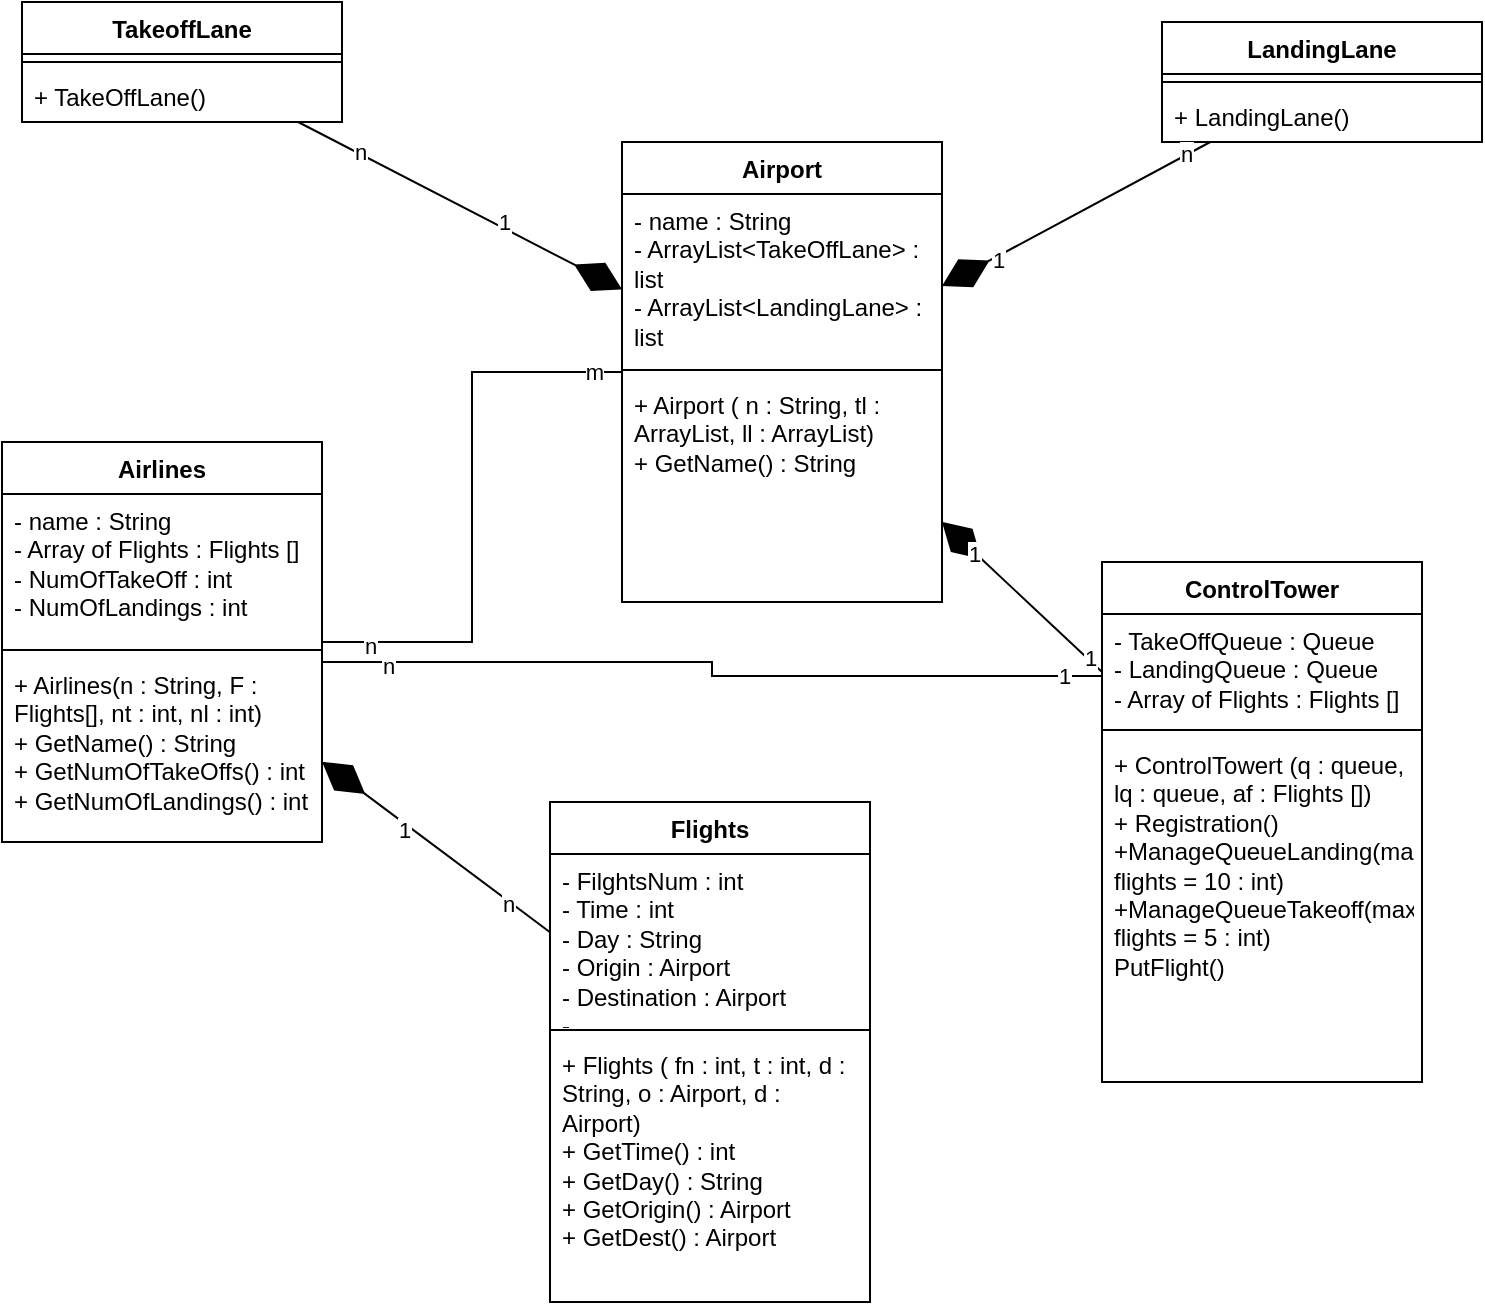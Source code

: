 <mxfile version="25.0.3">
  <diagram name="Page-1" id="1qvyO5PZAQHN4se-4NWC">
    <mxGraphModel dx="913" dy="575" grid="1" gridSize="10" guides="1" tooltips="1" connect="1" arrows="1" fold="1" page="1" pageScale="1" pageWidth="827" pageHeight="1169" math="0" shadow="0">
      <root>
        <mxCell id="0" />
        <mxCell id="1" parent="0" />
        <mxCell id="b2fOQYT7QFTo7LQONVob-1" value="ControlTower" style="swimlane;fontStyle=1;align=center;verticalAlign=top;childLayout=stackLayout;horizontal=1;startSize=26;horizontalStack=0;resizeParent=1;resizeParentMax=0;resizeLast=0;collapsible=1;marginBottom=0;whiteSpace=wrap;html=1;" vertex="1" parent="1">
          <mxGeometry x="610" y="310" width="160" height="260" as="geometry" />
        </mxCell>
        <mxCell id="b2fOQYT7QFTo7LQONVob-2" value="- TakeOffQueue : Queue&lt;div&gt;- LandingQueue : Queue&lt;/div&gt;&lt;div&gt;- Array of Flights : Flights []&lt;/div&gt;" style="text;strokeColor=none;fillColor=none;align=left;verticalAlign=top;spacingLeft=4;spacingRight=4;overflow=hidden;rotatable=0;points=[[0,0.5],[1,0.5]];portConstraint=eastwest;whiteSpace=wrap;html=1;" vertex="1" parent="b2fOQYT7QFTo7LQONVob-1">
          <mxGeometry y="26" width="160" height="54" as="geometry" />
        </mxCell>
        <mxCell id="b2fOQYT7QFTo7LQONVob-3" value="" style="line;strokeWidth=1;fillColor=none;align=left;verticalAlign=middle;spacingTop=-1;spacingLeft=3;spacingRight=3;rotatable=0;labelPosition=right;points=[];portConstraint=eastwest;strokeColor=inherit;" vertex="1" parent="b2fOQYT7QFTo7LQONVob-1">
          <mxGeometry y="80" width="160" height="8" as="geometry" />
        </mxCell>
        <mxCell id="b2fOQYT7QFTo7LQONVob-4" value="+ ControlTowert (q : queue, lq : queue, af : Flights [])&lt;div&gt;+ Registration()&lt;/div&gt;&lt;div&gt;+ManageQueueLanding(max flights = 10 : int)&lt;/div&gt;&lt;div&gt;&lt;span style=&quot;background-color: initial;&quot;&gt;+ManageQueueTakeoff(max flights = 5 : int)&lt;/span&gt;&lt;/div&gt;&lt;div&gt;&lt;span style=&quot;background-color: initial;&quot;&gt;PutFlight()&lt;/span&gt;&lt;/div&gt;&lt;div&gt;&lt;br&gt;&lt;/div&gt;" style="text;strokeColor=none;fillColor=none;align=left;verticalAlign=top;spacingLeft=4;spacingRight=4;overflow=hidden;rotatable=0;points=[[0,0.5],[1,0.5]];portConstraint=eastwest;whiteSpace=wrap;html=1;" vertex="1" parent="b2fOQYT7QFTo7LQONVob-1">
          <mxGeometry y="88" width="160" height="172" as="geometry" />
        </mxCell>
        <mxCell id="b2fOQYT7QFTo7LQONVob-5" value="Airlines" style="swimlane;fontStyle=1;align=center;verticalAlign=top;childLayout=stackLayout;horizontal=1;startSize=26;horizontalStack=0;resizeParent=1;resizeParentMax=0;resizeLast=0;collapsible=1;marginBottom=0;whiteSpace=wrap;html=1;" vertex="1" parent="1">
          <mxGeometry x="60" y="250" width="160" height="200" as="geometry" />
        </mxCell>
        <mxCell id="b2fOQYT7QFTo7LQONVob-6" value="- name : String&lt;div&gt;- Array of Flights : Flights []&lt;/div&gt;&lt;div&gt;- NumOfTakeOff : int&lt;/div&gt;&lt;div&gt;- NumOfLandings : int&lt;/div&gt;" style="text;strokeColor=none;fillColor=none;align=left;verticalAlign=top;spacingLeft=4;spacingRight=4;overflow=hidden;rotatable=0;points=[[0,0.5],[1,0.5]];portConstraint=eastwest;whiteSpace=wrap;html=1;" vertex="1" parent="b2fOQYT7QFTo7LQONVob-5">
          <mxGeometry y="26" width="160" height="74" as="geometry" />
        </mxCell>
        <mxCell id="b2fOQYT7QFTo7LQONVob-7" value="" style="line;strokeWidth=1;fillColor=none;align=left;verticalAlign=middle;spacingTop=-1;spacingLeft=3;spacingRight=3;rotatable=0;labelPosition=right;points=[];portConstraint=eastwest;strokeColor=inherit;" vertex="1" parent="b2fOQYT7QFTo7LQONVob-5">
          <mxGeometry y="100" width="160" height="8" as="geometry" />
        </mxCell>
        <mxCell id="b2fOQYT7QFTo7LQONVob-8" value="+ Airlines(n : String, F : Flights[], nt : int, nl : int)&lt;div&gt;+ GetName() : String&lt;/div&gt;&lt;div&gt;+ GetNumOfTakeOffs() : int&lt;/div&gt;&lt;div&gt;+ GetNumOfLandings() : int&lt;/div&gt;" style="text;strokeColor=none;fillColor=none;align=left;verticalAlign=top;spacingLeft=4;spacingRight=4;overflow=hidden;rotatable=0;points=[[0,0.5],[1,0.5]];portConstraint=eastwest;whiteSpace=wrap;html=1;" vertex="1" parent="b2fOQYT7QFTo7LQONVob-5">
          <mxGeometry y="108" width="160" height="92" as="geometry" />
        </mxCell>
        <mxCell id="b2fOQYT7QFTo7LQONVob-9" value="TakeoffLane" style="swimlane;fontStyle=1;align=center;verticalAlign=top;childLayout=stackLayout;horizontal=1;startSize=26;horizontalStack=0;resizeParent=1;resizeParentMax=0;resizeLast=0;collapsible=1;marginBottom=0;whiteSpace=wrap;html=1;" vertex="1" parent="1">
          <mxGeometry x="70" y="30" width="160" height="60" as="geometry" />
        </mxCell>
        <mxCell id="b2fOQYT7QFTo7LQONVob-11" value="" style="line;strokeWidth=1;fillColor=none;align=left;verticalAlign=middle;spacingTop=-1;spacingLeft=3;spacingRight=3;rotatable=0;labelPosition=right;points=[];portConstraint=eastwest;strokeColor=inherit;" vertex="1" parent="b2fOQYT7QFTo7LQONVob-9">
          <mxGeometry y="26" width="160" height="8" as="geometry" />
        </mxCell>
        <mxCell id="b2fOQYT7QFTo7LQONVob-12" value="+ TakeOffLane()" style="text;strokeColor=none;fillColor=none;align=left;verticalAlign=top;spacingLeft=4;spacingRight=4;overflow=hidden;rotatable=0;points=[[0,0.5],[1,0.5]];portConstraint=eastwest;whiteSpace=wrap;html=1;" vertex="1" parent="b2fOQYT7QFTo7LQONVob-9">
          <mxGeometry y="34" width="160" height="26" as="geometry" />
        </mxCell>
        <mxCell id="b2fOQYT7QFTo7LQONVob-13" value="LandingLane" style="swimlane;fontStyle=1;align=center;verticalAlign=top;childLayout=stackLayout;horizontal=1;startSize=26;horizontalStack=0;resizeParent=1;resizeParentMax=0;resizeLast=0;collapsible=1;marginBottom=0;whiteSpace=wrap;html=1;" vertex="1" parent="1">
          <mxGeometry x="640" y="40" width="160" height="60" as="geometry" />
        </mxCell>
        <mxCell id="b2fOQYT7QFTo7LQONVob-15" value="" style="line;strokeWidth=1;fillColor=none;align=left;verticalAlign=middle;spacingTop=-1;spacingLeft=3;spacingRight=3;rotatable=0;labelPosition=right;points=[];portConstraint=eastwest;strokeColor=inherit;" vertex="1" parent="b2fOQYT7QFTo7LQONVob-13">
          <mxGeometry y="26" width="160" height="8" as="geometry" />
        </mxCell>
        <mxCell id="b2fOQYT7QFTo7LQONVob-16" value="+ LandingLane()" style="text;strokeColor=none;fillColor=none;align=left;verticalAlign=top;spacingLeft=4;spacingRight=4;overflow=hidden;rotatable=0;points=[[0,0.5],[1,0.5]];portConstraint=eastwest;whiteSpace=wrap;html=1;" vertex="1" parent="b2fOQYT7QFTo7LQONVob-13">
          <mxGeometry y="34" width="160" height="26" as="geometry" />
        </mxCell>
        <mxCell id="b2fOQYT7QFTo7LQONVob-17" value="Airport" style="swimlane;fontStyle=1;align=center;verticalAlign=top;childLayout=stackLayout;horizontal=1;startSize=26;horizontalStack=0;resizeParent=1;resizeParentMax=0;resizeLast=0;collapsible=1;marginBottom=0;whiteSpace=wrap;html=1;" vertex="1" parent="1">
          <mxGeometry x="370" y="100" width="160" height="230" as="geometry" />
        </mxCell>
        <mxCell id="b2fOQYT7QFTo7LQONVob-18" value="- name : String&lt;div&gt;- ArrayList&amp;lt;TakeOffLane&amp;gt; : list&lt;/div&gt;&lt;div&gt;- ArrayList&amp;lt;LandingLane&amp;gt; : list&lt;/div&gt;" style="text;strokeColor=none;fillColor=none;align=left;verticalAlign=top;spacingLeft=4;spacingRight=4;overflow=hidden;rotatable=0;points=[[0,0.5],[1,0.5]];portConstraint=eastwest;whiteSpace=wrap;html=1;" vertex="1" parent="b2fOQYT7QFTo7LQONVob-17">
          <mxGeometry y="26" width="160" height="84" as="geometry" />
        </mxCell>
        <mxCell id="b2fOQYT7QFTo7LQONVob-19" value="" style="line;strokeWidth=1;fillColor=none;align=left;verticalAlign=middle;spacingTop=-1;spacingLeft=3;spacingRight=3;rotatable=0;labelPosition=right;points=[];portConstraint=eastwest;strokeColor=inherit;" vertex="1" parent="b2fOQYT7QFTo7LQONVob-17">
          <mxGeometry y="110" width="160" height="8" as="geometry" />
        </mxCell>
        <mxCell id="b2fOQYT7QFTo7LQONVob-20" value="+ Airport ( n : String, tl : ArrayList, ll : ArrayList)&lt;div&gt;+ GetName() : String&lt;/div&gt;&lt;div&gt;&lt;br&gt;&lt;/div&gt;" style="text;strokeColor=none;fillColor=none;align=left;verticalAlign=top;spacingLeft=4;spacingRight=4;overflow=hidden;rotatable=0;points=[[0,0.5],[1,0.5]];portConstraint=eastwest;whiteSpace=wrap;html=1;" vertex="1" parent="b2fOQYT7QFTo7LQONVob-17">
          <mxGeometry y="118" width="160" height="112" as="geometry" />
        </mxCell>
        <mxCell id="b2fOQYT7QFTo7LQONVob-21" value="Flights" style="swimlane;fontStyle=1;align=center;verticalAlign=top;childLayout=stackLayout;horizontal=1;startSize=26;horizontalStack=0;resizeParent=1;resizeParentMax=0;resizeLast=0;collapsible=1;marginBottom=0;whiteSpace=wrap;html=1;" vertex="1" parent="1">
          <mxGeometry x="334" y="430" width="160" height="250" as="geometry" />
        </mxCell>
        <mxCell id="b2fOQYT7QFTo7LQONVob-22" value="- FilghtsNum : int&lt;div&gt;- Time : int&lt;/div&gt;&lt;div&gt;- Day : String&lt;/div&gt;&lt;div&gt;- Origin : Airport&lt;/div&gt;&lt;div&gt;- Destination : Airport&lt;/div&gt;&lt;div&gt;-&amp;nbsp;&lt;/div&gt;" style="text;strokeColor=none;fillColor=none;align=left;verticalAlign=top;spacingLeft=4;spacingRight=4;overflow=hidden;rotatable=0;points=[[0,0.5],[1,0.5]];portConstraint=eastwest;whiteSpace=wrap;html=1;" vertex="1" parent="b2fOQYT7QFTo7LQONVob-21">
          <mxGeometry y="26" width="160" height="84" as="geometry" />
        </mxCell>
        <mxCell id="b2fOQYT7QFTo7LQONVob-23" value="" style="line;strokeWidth=1;fillColor=none;align=left;verticalAlign=middle;spacingTop=-1;spacingLeft=3;spacingRight=3;rotatable=0;labelPosition=right;points=[];portConstraint=eastwest;strokeColor=inherit;" vertex="1" parent="b2fOQYT7QFTo7LQONVob-21">
          <mxGeometry y="110" width="160" height="8" as="geometry" />
        </mxCell>
        <mxCell id="b2fOQYT7QFTo7LQONVob-24" value="+ Flights ( fn : int, t : int, d : String, o : Airport, d : Airport)&lt;div&gt;+ GetTime() : int&lt;/div&gt;&lt;div&gt;+ GetDay() : String&lt;/div&gt;&lt;div&gt;+ GetOrigin() : Airport&lt;/div&gt;&lt;div&gt;+ GetDest() : Airport&lt;/div&gt;" style="text;strokeColor=none;fillColor=none;align=left;verticalAlign=top;spacingLeft=4;spacingRight=4;overflow=hidden;rotatable=0;points=[[0,0.5],[1,0.5]];portConstraint=eastwest;whiteSpace=wrap;html=1;" vertex="1" parent="b2fOQYT7QFTo7LQONVob-21">
          <mxGeometry y="118" width="160" height="132" as="geometry" />
        </mxCell>
        <mxCell id="b2fOQYT7QFTo7LQONVob-25" value="" style="endArrow=diamondThin;endFill=1;endSize=24;html=1;rounded=0;" edge="1" parent="1" source="b2fOQYT7QFTo7LQONVob-9" target="b2fOQYT7QFTo7LQONVob-17">
          <mxGeometry width="160" relative="1" as="geometry">
            <mxPoint x="330" y="210" as="sourcePoint" />
            <mxPoint x="490" y="210" as="targetPoint" />
          </mxGeometry>
        </mxCell>
        <mxCell id="b2fOQYT7QFTo7LQONVob-37" value="n" style="edgeLabel;html=1;align=center;verticalAlign=middle;resizable=0;points=[];" vertex="1" connectable="0" parent="b2fOQYT7QFTo7LQONVob-25">
          <mxGeometry x="-0.635" y="1" relative="1" as="geometry">
            <mxPoint as="offset" />
          </mxGeometry>
        </mxCell>
        <mxCell id="b2fOQYT7QFTo7LQONVob-38" value="1" style="edgeLabel;html=1;align=center;verticalAlign=middle;resizable=0;points=[];" vertex="1" connectable="0" parent="b2fOQYT7QFTo7LQONVob-25">
          <mxGeometry x="0.25" y="3" relative="1" as="geometry">
            <mxPoint as="offset" />
          </mxGeometry>
        </mxCell>
        <mxCell id="b2fOQYT7QFTo7LQONVob-34" value="" style="endArrow=diamondThin;endFill=1;endSize=24;html=1;rounded=0;" edge="1" parent="1" source="b2fOQYT7QFTo7LQONVob-13" target="b2fOQYT7QFTo7LQONVob-17">
          <mxGeometry width="160" relative="1" as="geometry">
            <mxPoint x="488" y="126" as="sourcePoint" />
            <mxPoint x="450" y="220" as="targetPoint" />
          </mxGeometry>
        </mxCell>
        <mxCell id="b2fOQYT7QFTo7LQONVob-35" value="1" style="edgeLabel;html=1;align=center;verticalAlign=middle;resizable=0;points=[];" vertex="1" connectable="0" parent="b2fOQYT7QFTo7LQONVob-34">
          <mxGeometry x="0.593" y="1" relative="1" as="geometry">
            <mxPoint as="offset" />
          </mxGeometry>
        </mxCell>
        <mxCell id="b2fOQYT7QFTo7LQONVob-36" value="n" style="edgeLabel;html=1;align=center;verticalAlign=middle;resizable=0;points=[];" vertex="1" connectable="0" parent="b2fOQYT7QFTo7LQONVob-34">
          <mxGeometry x="-0.819" y="-1" relative="1" as="geometry">
            <mxPoint as="offset" />
          </mxGeometry>
        </mxCell>
        <mxCell id="b2fOQYT7QFTo7LQONVob-39" value="" style="endArrow=none;html=1;edgeStyle=orthogonalEdgeStyle;rounded=0;" edge="1" parent="1" source="b2fOQYT7QFTo7LQONVob-5" target="b2fOQYT7QFTo7LQONVob-17">
          <mxGeometry relative="1" as="geometry">
            <mxPoint x="330" y="210" as="sourcePoint" />
            <mxPoint x="490" y="210" as="targetPoint" />
          </mxGeometry>
        </mxCell>
        <mxCell id="b2fOQYT7QFTo7LQONVob-43" value="n" style="edgeLabel;html=1;align=center;verticalAlign=middle;resizable=0;points=[];" vertex="1" connectable="0" parent="b2fOQYT7QFTo7LQONVob-39">
          <mxGeometry x="-0.835" y="-2" relative="1" as="geometry">
            <mxPoint as="offset" />
          </mxGeometry>
        </mxCell>
        <mxCell id="b2fOQYT7QFTo7LQONVob-44" value="m" style="edgeLabel;html=1;align=center;verticalAlign=middle;resizable=0;points=[];" vertex="1" connectable="0" parent="b2fOQYT7QFTo7LQONVob-39">
          <mxGeometry x="0.901" relative="1" as="geometry">
            <mxPoint as="offset" />
          </mxGeometry>
        </mxCell>
        <mxCell id="b2fOQYT7QFTo7LQONVob-45" value="" style="endArrow=diamondThin;endFill=1;endSize=24;html=1;rounded=0;" edge="1" parent="1" source="b2fOQYT7QFTo7LQONVob-1" target="b2fOQYT7QFTo7LQONVob-17">
          <mxGeometry width="160" relative="1" as="geometry">
            <mxPoint x="650" y="163" as="sourcePoint" />
            <mxPoint x="490" y="242" as="targetPoint" />
          </mxGeometry>
        </mxCell>
        <mxCell id="b2fOQYT7QFTo7LQONVob-46" value="1" style="edgeLabel;html=1;align=center;verticalAlign=middle;resizable=0;points=[];" vertex="1" connectable="0" parent="b2fOQYT7QFTo7LQONVob-45">
          <mxGeometry x="0.593" y="1" relative="1" as="geometry">
            <mxPoint as="offset" />
          </mxGeometry>
        </mxCell>
        <mxCell id="b2fOQYT7QFTo7LQONVob-47" value="1" style="edgeLabel;html=1;align=center;verticalAlign=middle;resizable=0;points=[];" vertex="1" connectable="0" parent="b2fOQYT7QFTo7LQONVob-45">
          <mxGeometry x="-0.819" y="-1" relative="1" as="geometry">
            <mxPoint as="offset" />
          </mxGeometry>
        </mxCell>
        <mxCell id="b2fOQYT7QFTo7LQONVob-49" value="" style="endArrow=none;html=1;edgeStyle=orthogonalEdgeStyle;rounded=0;" edge="1" parent="1" source="b2fOQYT7QFTo7LQONVob-5" target="b2fOQYT7QFTo7LQONVob-1">
          <mxGeometry relative="1" as="geometry">
            <mxPoint x="230" y="327" as="sourcePoint" />
            <mxPoint x="330" y="282" as="targetPoint" />
            <Array as="points">
              <mxPoint x="415" y="360" />
              <mxPoint x="415" y="367" />
            </Array>
          </mxGeometry>
        </mxCell>
        <mxCell id="b2fOQYT7QFTo7LQONVob-50" value="n" style="edgeLabel;html=1;align=center;verticalAlign=middle;resizable=0;points=[];" vertex="1" connectable="0" parent="b2fOQYT7QFTo7LQONVob-49">
          <mxGeometry x="-0.835" y="-2" relative="1" as="geometry">
            <mxPoint as="offset" />
          </mxGeometry>
        </mxCell>
        <mxCell id="b2fOQYT7QFTo7LQONVob-51" value="1" style="edgeLabel;html=1;align=center;verticalAlign=middle;resizable=0;points=[];" vertex="1" connectable="0" parent="b2fOQYT7QFTo7LQONVob-49">
          <mxGeometry x="0.901" relative="1" as="geometry">
            <mxPoint as="offset" />
          </mxGeometry>
        </mxCell>
        <mxCell id="b2fOQYT7QFTo7LQONVob-52" value="" style="endArrow=diamondThin;endFill=1;endSize=24;html=1;rounded=0;" edge="1" parent="1" source="b2fOQYT7QFTo7LQONVob-21" target="b2fOQYT7QFTo7LQONVob-5">
          <mxGeometry width="160" relative="1" as="geometry">
            <mxPoint x="488" y="126" as="sourcePoint" />
            <mxPoint x="446" y="210" as="targetPoint" />
          </mxGeometry>
        </mxCell>
        <mxCell id="b2fOQYT7QFTo7LQONVob-53" value="n" style="edgeLabel;html=1;align=center;verticalAlign=middle;resizable=0;points=[];" vertex="1" connectable="0" parent="b2fOQYT7QFTo7LQONVob-52">
          <mxGeometry x="-0.635" y="1" relative="1" as="geometry">
            <mxPoint as="offset" />
          </mxGeometry>
        </mxCell>
        <mxCell id="b2fOQYT7QFTo7LQONVob-54" value="1" style="edgeLabel;html=1;align=center;verticalAlign=middle;resizable=0;points=[];" vertex="1" connectable="0" parent="b2fOQYT7QFTo7LQONVob-52">
          <mxGeometry x="0.25" y="3" relative="1" as="geometry">
            <mxPoint as="offset" />
          </mxGeometry>
        </mxCell>
      </root>
    </mxGraphModel>
  </diagram>
</mxfile>
